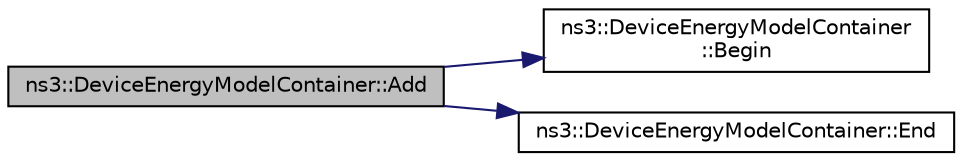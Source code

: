 digraph "ns3::DeviceEnergyModelContainer::Add"
{
 // LATEX_PDF_SIZE
  edge [fontname="Helvetica",fontsize="10",labelfontname="Helvetica",labelfontsize="10"];
  node [fontname="Helvetica",fontsize="10",shape=record];
  rankdir="LR";
  Node1 [label="ns3::DeviceEnergyModelContainer::Add",height=0.2,width=0.4,color="black", fillcolor="grey75", style="filled", fontcolor="black",tooltip=" "];
  Node1 -> Node2 [color="midnightblue",fontsize="10",style="solid",fontname="Helvetica"];
  Node2 [label="ns3::DeviceEnergyModelContainer\l::Begin",height=0.2,width=0.4,color="black", fillcolor="white", style="filled",URL="$classns3_1_1_device_energy_model_container.html#a52731d5f6c8c091bcb6c23a4dcc31910",tooltip="Get an iterator which refers to the first DeviceEnergyModel pointer in the container."];
  Node1 -> Node3 [color="midnightblue",fontsize="10",style="solid",fontname="Helvetica"];
  Node3 [label="ns3::DeviceEnergyModelContainer::End",height=0.2,width=0.4,color="black", fillcolor="white", style="filled",URL="$classns3_1_1_device_energy_model_container.html#a1cdf491947cf1fd55e85fa91cbc22bac",tooltip="Get an iterator which refers to the last DeviceEnergyModel pointer in the container."];
}
